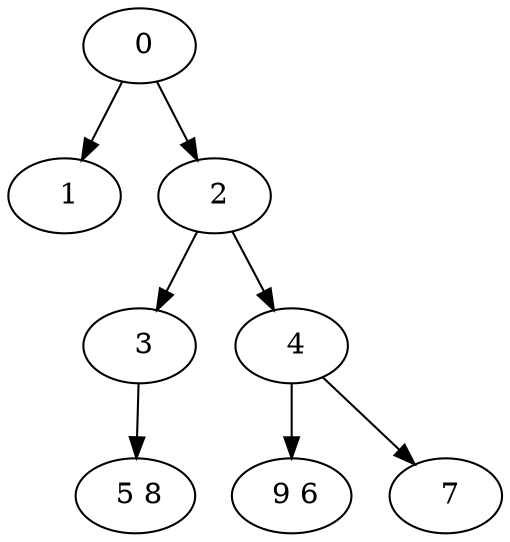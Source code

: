 digraph mytree {
" 0" -> " 1";
" 0" -> " 2";
" 1";
" 2" -> " 3";
" 2" -> " 4";
" 3" -> " 5 8";
" 4" -> " 9 6";
" 4" -> " 7";
" 5 8";
" 9 6";
" 7";
}
